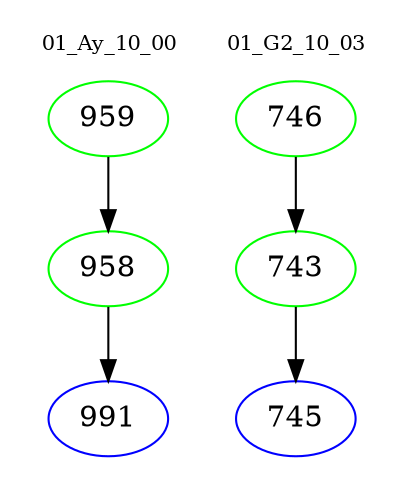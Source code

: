 digraph{
subgraph cluster_0 {
color = white
label = "01_Ay_10_00";
fontsize=10;
T0_959 [label="959", color="green"]
T0_959 -> T0_958 [color="black"]
T0_958 [label="958", color="green"]
T0_958 -> T0_991 [color="black"]
T0_991 [label="991", color="blue"]
}
subgraph cluster_1 {
color = white
label = "01_G2_10_03";
fontsize=10;
T1_746 [label="746", color="green"]
T1_746 -> T1_743 [color="black"]
T1_743 [label="743", color="green"]
T1_743 -> T1_745 [color="black"]
T1_745 [label="745", color="blue"]
}
}
